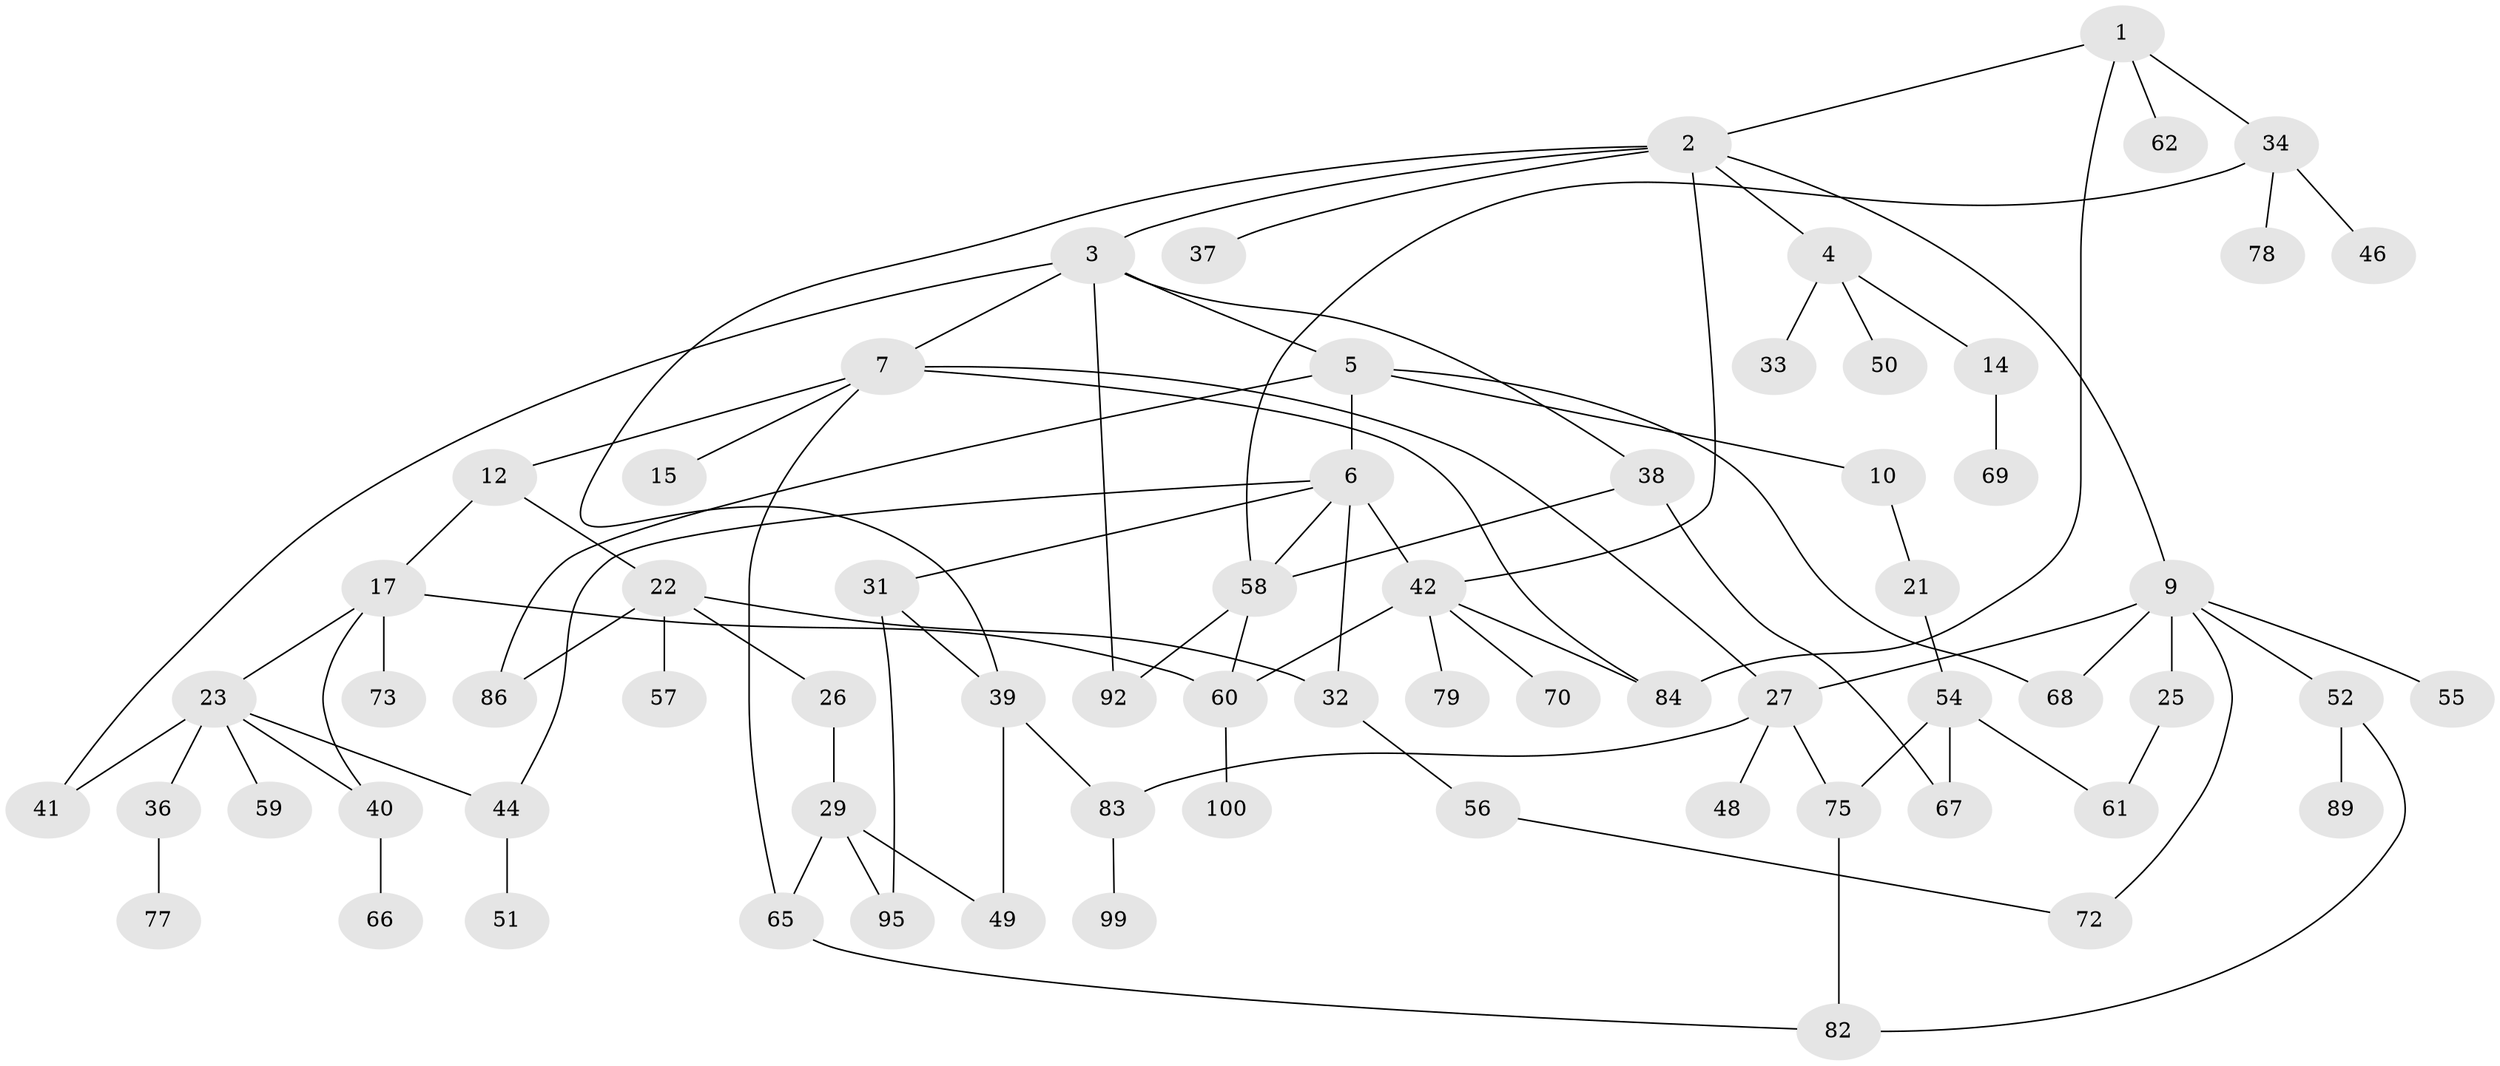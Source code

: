 // original degree distribution, {3: 0.22, 7: 0.01, 6: 0.03, 4: 0.1, 5: 0.07, 2: 0.27, 1: 0.3}
// Generated by graph-tools (version 1.1) at 2025/38/02/21/25 10:38:52]
// undirected, 68 vertices, 93 edges
graph export_dot {
graph [start="1"]
  node [color=gray90,style=filled];
  1 [super="+30"];
  2 [super="+96"];
  3 [super="+13"];
  4 [super="+11"];
  5 [super="+24"];
  6 [super="+8"];
  7 [super="+18"];
  9 [super="+16"];
  10;
  12;
  14 [super="+19"];
  15;
  17 [super="+20"];
  21;
  22 [super="+64"];
  23 [super="+28"];
  25 [super="+53"];
  26;
  27 [super="+35"];
  29 [super="+47"];
  31 [super="+76"];
  32;
  33;
  34 [super="+43"];
  36;
  37;
  38;
  39 [super="+45"];
  40 [super="+91"];
  41 [super="+85"];
  42 [super="+80"];
  44;
  46;
  48 [super="+98"];
  49;
  50;
  51;
  52 [super="+88"];
  54 [super="+87"];
  55;
  56;
  57;
  58 [super="+63"];
  59;
  60 [super="+71"];
  61;
  62;
  65 [super="+74"];
  66;
  67 [super="+90"];
  68 [super="+81"];
  69;
  70;
  72;
  73;
  75 [super="+97"];
  77;
  78;
  79;
  82;
  83 [super="+94"];
  84 [super="+93"];
  86;
  89;
  92;
  95;
  99;
  100;
  1 -- 2;
  1 -- 84;
  1 -- 34;
  1 -- 62;
  2 -- 3;
  2 -- 4;
  2 -- 9;
  2 -- 37;
  2 -- 42;
  2 -- 39;
  3 -- 5;
  3 -- 7;
  3 -- 38;
  3 -- 92;
  3 -- 41;
  4 -- 14;
  4 -- 33;
  4 -- 50;
  5 -- 6;
  5 -- 10;
  5 -- 86;
  5 -- 68;
  6 -- 58;
  6 -- 42;
  6 -- 44;
  6 -- 32;
  6 -- 31;
  7 -- 12;
  7 -- 15;
  7 -- 65;
  7 -- 84;
  7 -- 27;
  9 -- 68;
  9 -- 52;
  9 -- 55;
  9 -- 72;
  9 -- 27;
  9 -- 25;
  10 -- 21;
  12 -- 17;
  12 -- 22;
  14 -- 69;
  17 -- 23;
  17 -- 73;
  17 -- 60;
  17 -- 40;
  21 -- 54;
  22 -- 26;
  22 -- 57;
  22 -- 32;
  22 -- 86;
  23 -- 36;
  23 -- 40;
  23 -- 59;
  23 -- 41;
  23 -- 44;
  25 -- 61;
  26 -- 29;
  27 -- 48;
  27 -- 83;
  27 -- 75;
  29 -- 65;
  29 -- 95;
  29 -- 49;
  31 -- 39;
  31 -- 95;
  32 -- 56;
  34 -- 46;
  34 -- 78;
  34 -- 58;
  36 -- 77;
  38 -- 58;
  38 -- 67;
  39 -- 49;
  39 -- 83;
  40 -- 66;
  42 -- 60;
  42 -- 70;
  42 -- 79;
  42 -- 84;
  44 -- 51;
  52 -- 82;
  52 -- 89;
  54 -- 61;
  54 -- 67;
  54 -- 75;
  56 -- 72;
  58 -- 92;
  58 -- 60;
  60 -- 100;
  65 -- 82;
  75 -- 82;
  83 -- 99;
}

